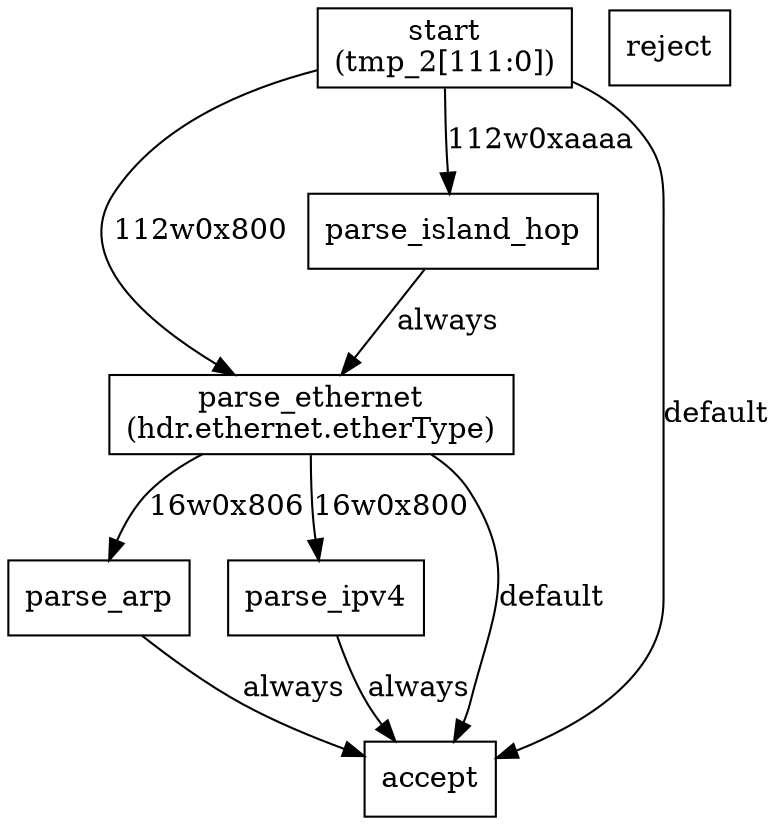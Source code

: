 digraph ParserImpl{
parse_arp [shape=rectangle,label="parse_arp"]
parse_ethernet [shape=rectangle,label="parse_ethernet
(hdr.ethernet.etherType)"]
parse_ipv4 [shape=rectangle,label="parse_ipv4"]
parse_island_hop [shape=rectangle,label="parse_island_hop"]
start [shape=rectangle,label="start
(tmp_2[111:0])"]
accept [shape=rectangle,label="accept"]
reject [shape=rectangle,label="reject"]
parse_arp -> accept [label="always"]
parse_ethernet -> parse_ipv4 [label="16w0x800"]
parse_ethernet -> parse_arp [label="16w0x806"]
parse_ethernet -> accept [label="default"]
parse_ipv4 -> accept [label="always"]
parse_island_hop -> parse_ethernet [label="always"]
start -> parse_ethernet [label="112w0x800"]
start -> parse_island_hop [label="112w0xaaaa"]
start -> accept [label="default"]
}

